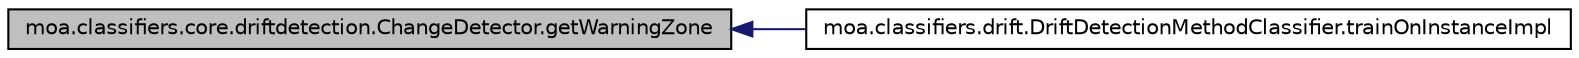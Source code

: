 digraph G
{
  edge [fontname="Helvetica",fontsize="10",labelfontname="Helvetica",labelfontsize="10"];
  node [fontname="Helvetica",fontsize="10",shape=record];
  rankdir=LR;
  Node1 [label="moa.classifiers.core.driftdetection.ChangeDetector.getWarningZone",height=0.2,width=0.4,color="black", fillcolor="grey75", style="filled" fontcolor="black"];
  Node1 -> Node2 [dir=back,color="midnightblue",fontsize="10",style="solid",fontname="Helvetica"];
  Node2 [label="moa.classifiers.drift.DriftDetectionMethodClassifier.trainOnInstanceImpl",height=0.2,width=0.4,color="black", fillcolor="white", style="filled",URL="$classmoa_1_1classifiers_1_1drift_1_1DriftDetectionMethodClassifier.html#ab732eaf2d787b3ff4b53789591e9aa36",tooltip="Trains this classifier incrementally using the given instance."];
}

